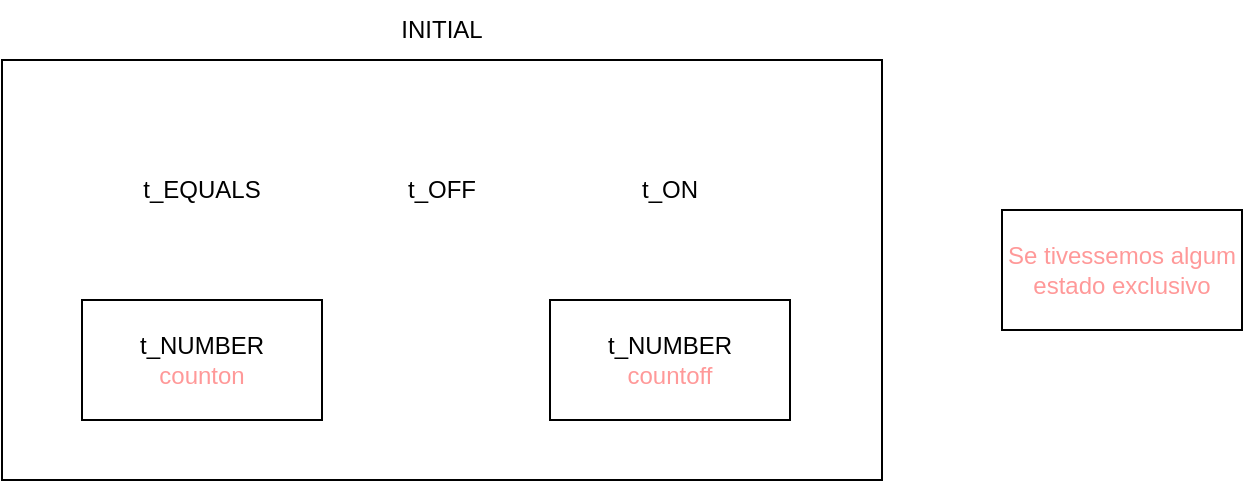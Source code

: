 <mxfile>
    <diagram id="8hPIOHlV3piHhIOKTxhb" name="Page-1">
        <mxGraphModel dx="666" dy="681" grid="1" gridSize="10" guides="1" tooltips="1" connect="1" arrows="1" fold="1" page="1" pageScale="1" pageWidth="827" pageHeight="1169" math="0" shadow="0">
            <root>
                <mxCell id="0"/>
                <mxCell id="1" parent="0"/>
                <mxCell id="2" value="" style="rounded=0;whiteSpace=wrap;html=1;" vertex="1" parent="1">
                    <mxGeometry x="140" y="180" width="440" height="210" as="geometry"/>
                </mxCell>
                <mxCell id="3" value="INITIAL" style="text;html=1;strokeColor=none;fillColor=none;align=center;verticalAlign=middle;whiteSpace=wrap;rounded=0;" vertex="1" parent="1">
                    <mxGeometry x="330" y="150" width="60" height="30" as="geometry"/>
                </mxCell>
                <mxCell id="4" value="t_EQUALS" style="text;html=1;strokeColor=none;fillColor=none;align=center;verticalAlign=middle;whiteSpace=wrap;rounded=0;" vertex="1" parent="1">
                    <mxGeometry x="200" y="230" width="80" height="30" as="geometry"/>
                </mxCell>
                <mxCell id="5" value="t_ON" style="text;html=1;strokeColor=none;fillColor=none;align=center;verticalAlign=middle;whiteSpace=wrap;rounded=0;" vertex="1" parent="1">
                    <mxGeometry x="434" y="230" width="80" height="30" as="geometry"/>
                </mxCell>
                <mxCell id="6" value="t_OFF" style="text;html=1;strokeColor=none;fillColor=none;align=center;verticalAlign=middle;whiteSpace=wrap;rounded=0;" vertex="1" parent="1">
                    <mxGeometry x="320" y="230" width="80" height="30" as="geometry"/>
                </mxCell>
                <mxCell id="7" value="t_NUMBER&lt;br&gt;&lt;font color=&quot;#ff9999&quot;&gt;counton&lt;/font&gt;" style="rounded=0;whiteSpace=wrap;html=1;" vertex="1" parent="1">
                    <mxGeometry x="180" y="300" width="120" height="60" as="geometry"/>
                </mxCell>
                <mxCell id="8" value="t_NUMBER&lt;br&gt;&lt;font color=&quot;#ff9999&quot;&gt;countoff&lt;/font&gt;" style="rounded=0;whiteSpace=wrap;html=1;" vertex="1" parent="1">
                    <mxGeometry x="414" y="300" width="120" height="60" as="geometry"/>
                </mxCell>
                <mxCell id="10" value="Se tivessemos algum estado exclusivo" style="rounded=0;whiteSpace=wrap;html=1;fontColor=#FF9999;" vertex="1" parent="1">
                    <mxGeometry x="640" y="255" width="120" height="60" as="geometry"/>
                </mxCell>
            </root>
        </mxGraphModel>
    </diagram>
</mxfile>